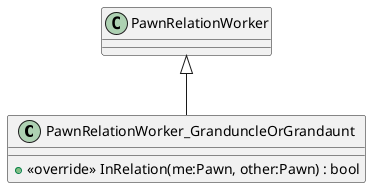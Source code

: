 @startuml
class PawnRelationWorker_GranduncleOrGrandaunt {
    + <<override>> InRelation(me:Pawn, other:Pawn) : bool
}
PawnRelationWorker <|-- PawnRelationWorker_GranduncleOrGrandaunt
@enduml
